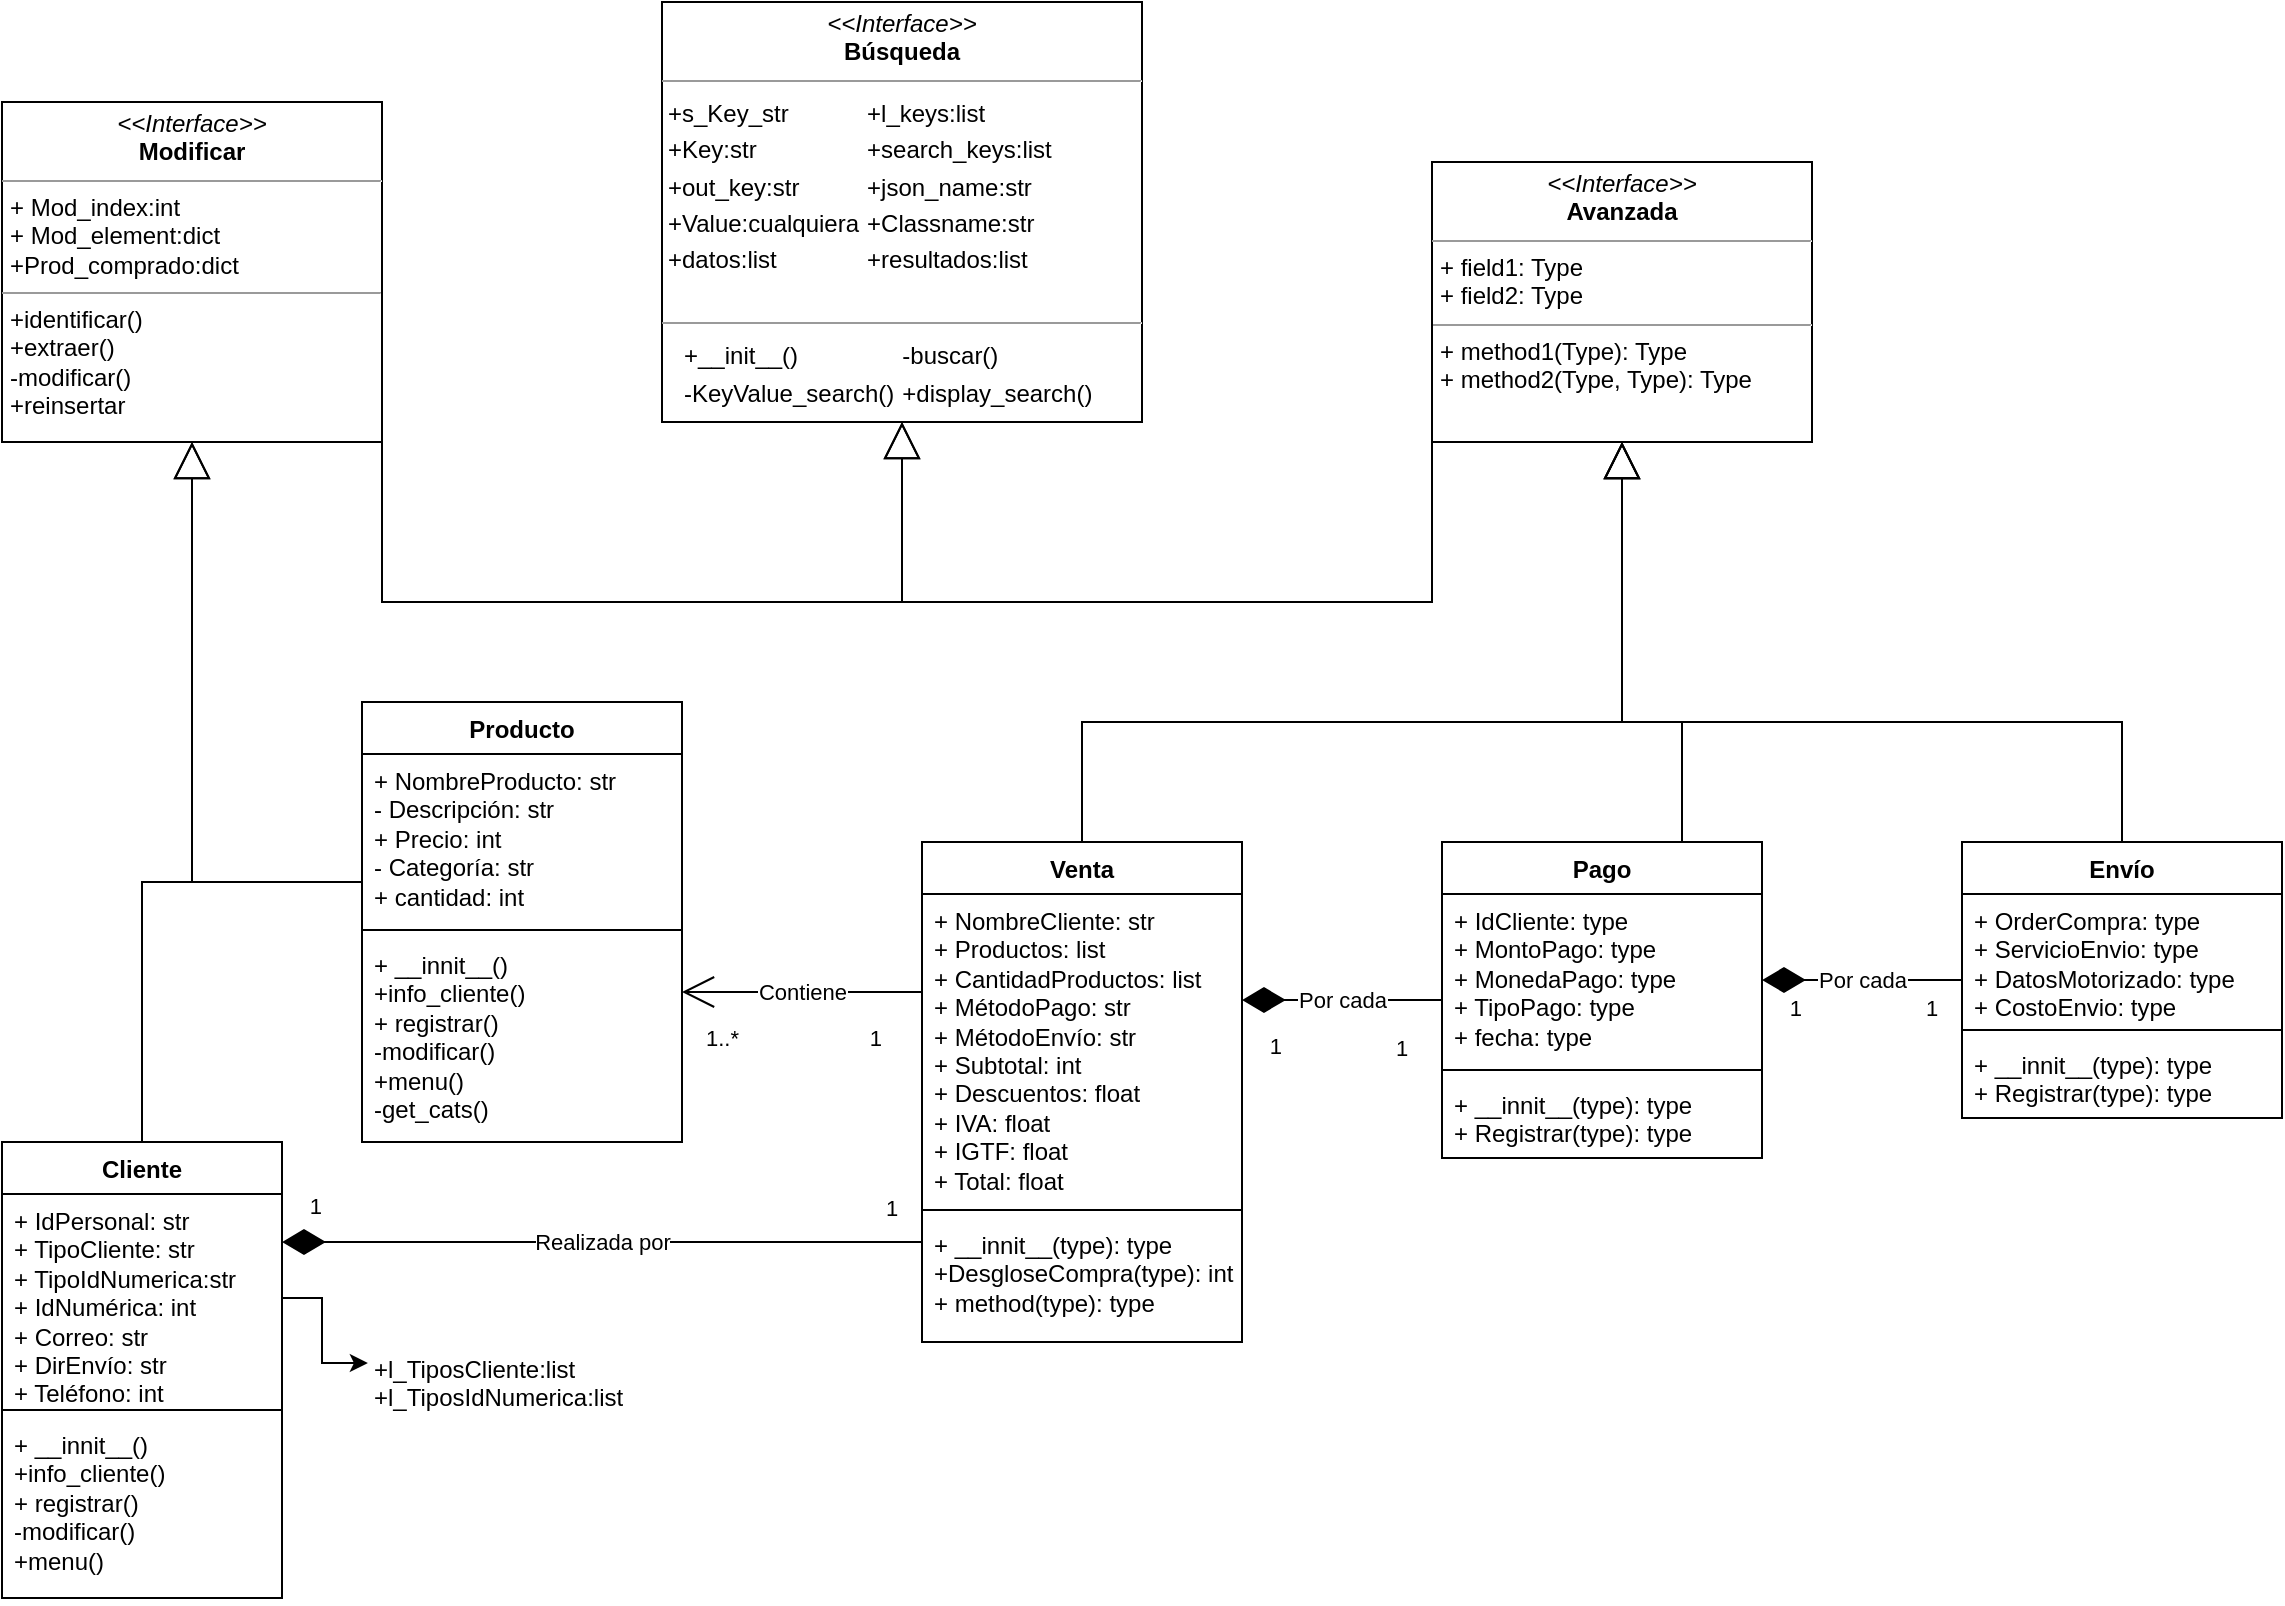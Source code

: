 <mxfile version="21.5.2" type="github">
  <diagram id="C5RBs43oDa-KdzZeNtuy" name="Page-1">
    <mxGraphModel dx="833" dy="454" grid="1" gridSize="10" guides="1" tooltips="1" connect="1" arrows="1" fold="1" page="1" pageScale="1" pageWidth="1169" pageHeight="827" math="0" shadow="0">
      <root>
        <mxCell id="WIyWlLk6GJQsqaUBKTNV-0" />
        <mxCell id="WIyWlLk6GJQsqaUBKTNV-1" parent="WIyWlLk6GJQsqaUBKTNV-0" />
        <mxCell id="B3_MCuhh_yEYDU53H7Zv-0" value="Producto" style="swimlane;fontStyle=1;align=center;verticalAlign=top;childLayout=stackLayout;horizontal=1;startSize=26;horizontalStack=0;resizeParent=1;resizeParentMax=0;resizeLast=0;collapsible=1;marginBottom=0;whiteSpace=wrap;html=1;rounded=0;" parent="WIyWlLk6GJQsqaUBKTNV-1" vertex="1">
          <mxGeometry x="200" y="360" width="160" height="220" as="geometry" />
        </mxCell>
        <mxCell id="B3_MCuhh_yEYDU53H7Zv-1" value="+ NombreProducto: str&lt;br&gt;- Descripción: str&lt;br&gt;+ Precio: int&lt;br&gt;- Categoría: str&lt;br&gt;+ cantidad: int" style="text;strokeColor=none;fillColor=none;align=left;verticalAlign=top;spacingLeft=4;spacingRight=4;overflow=hidden;rotatable=0;points=[[0,0.5],[1,0.5]];portConstraint=eastwest;whiteSpace=wrap;html=1;rounded=0;" parent="B3_MCuhh_yEYDU53H7Zv-0" vertex="1">
          <mxGeometry y="26" width="160" height="84" as="geometry" />
        </mxCell>
        <mxCell id="B3_MCuhh_yEYDU53H7Zv-2" value="" style="line;strokeWidth=1;fillColor=none;align=left;verticalAlign=middle;spacingTop=-1;spacingLeft=3;spacingRight=3;rotatable=0;labelPosition=right;points=[];portConstraint=eastwest;strokeColor=inherit;rounded=0;" parent="B3_MCuhh_yEYDU53H7Zv-0" vertex="1">
          <mxGeometry y="110" width="160" height="8" as="geometry" />
        </mxCell>
        <mxCell id="B3_MCuhh_yEYDU53H7Zv-3" value="+ __innit__()&lt;br style=&quot;border-color: var(--border-color);&quot;&gt;+info_cliente()&lt;br style=&quot;border-color: var(--border-color);&quot;&gt;+ registrar()&lt;br style=&quot;border-color: var(--border-color);&quot;&gt;-modificar()&lt;br style=&quot;border-color: var(--border-color);&quot;&gt;+menu()&lt;br&gt;-get_cats()" style="text;strokeColor=none;fillColor=none;align=left;verticalAlign=top;spacingLeft=4;spacingRight=4;overflow=hidden;rotatable=0;points=[[0,0.5],[1,0.5]];portConstraint=eastwest;whiteSpace=wrap;html=1;rounded=0;" parent="B3_MCuhh_yEYDU53H7Zv-0" vertex="1">
          <mxGeometry y="118" width="160" height="102" as="geometry" />
        </mxCell>
        <mxCell id="B3_MCuhh_yEYDU53H7Zv-8" value="Cliente" style="swimlane;fontStyle=1;align=center;verticalAlign=top;childLayout=stackLayout;horizontal=1;startSize=26;horizontalStack=0;resizeParent=1;resizeParentMax=0;resizeLast=0;collapsible=1;marginBottom=0;whiteSpace=wrap;html=1;rounded=0;" parent="WIyWlLk6GJQsqaUBKTNV-1" vertex="1">
          <mxGeometry x="20" y="580" width="140" height="228" as="geometry" />
        </mxCell>
        <mxCell id="B3_MCuhh_yEYDU53H7Zv-9" value="+ IdPersonal: str&lt;br&gt;+ TipoCliente: str&lt;br&gt;+ TipoIdNumerica:str&lt;br&gt;+ IdNumérica: int&lt;br&gt;+ Correo: str&lt;br&gt;+ DirEnvío: str&lt;br&gt;+ Teléfono: int" style="text;strokeColor=none;fillColor=none;align=left;verticalAlign=top;spacingLeft=4;spacingRight=4;overflow=hidden;rotatable=0;points=[[0,0.5],[1,0.5]];portConstraint=eastwest;whiteSpace=wrap;html=1;rounded=0;" parent="B3_MCuhh_yEYDU53H7Zv-8" vertex="1">
          <mxGeometry y="26" width="140" height="104" as="geometry" />
        </mxCell>
        <mxCell id="B3_MCuhh_yEYDU53H7Zv-10" value="" style="line;strokeWidth=1;fillColor=none;align=left;verticalAlign=middle;spacingTop=-1;spacingLeft=3;spacingRight=3;rotatable=0;labelPosition=right;points=[];portConstraint=eastwest;strokeColor=inherit;rounded=0;" parent="B3_MCuhh_yEYDU53H7Zv-8" vertex="1">
          <mxGeometry y="130" width="140" height="8" as="geometry" />
        </mxCell>
        <mxCell id="B3_MCuhh_yEYDU53H7Zv-11" value="+ __innit__()&lt;br&gt;+info_cliente()&lt;br style=&quot;border-color: var(--border-color);&quot;&gt;+ registrar()&lt;br&gt;-modificar()&lt;br&gt;+menu()" style="text;strokeColor=none;fillColor=none;align=left;verticalAlign=top;spacingLeft=4;spacingRight=4;overflow=hidden;rotatable=0;points=[[0,0.5],[1,0.5]];portConstraint=eastwest;whiteSpace=wrap;html=1;rounded=0;" parent="B3_MCuhh_yEYDU53H7Zv-8" vertex="1">
          <mxGeometry y="138" width="140" height="90" as="geometry" />
        </mxCell>
        <mxCell id="B3_MCuhh_yEYDU53H7Zv-12" value="Venta" style="swimlane;fontStyle=1;align=center;verticalAlign=top;childLayout=stackLayout;horizontal=1;startSize=26;horizontalStack=0;resizeParent=1;resizeParentMax=0;resizeLast=0;collapsible=1;marginBottom=0;whiteSpace=wrap;html=1;rounded=0;" parent="WIyWlLk6GJQsqaUBKTNV-1" vertex="1">
          <mxGeometry x="480" y="430" width="160" height="250" as="geometry" />
        </mxCell>
        <mxCell id="B3_MCuhh_yEYDU53H7Zv-13" value="+ NombreCliente: str&lt;br&gt;+ Productos: list&lt;br&gt;+ CantidadProductos: list&lt;br&gt;+ MétodoPago: str&lt;br&gt;+ MétodoEnvío: str&lt;br&gt;+ Subtotal: int&lt;br&gt;+ Descuentos: float&lt;br&gt;+ IVA: float&lt;br&gt;+ IGTF: float&lt;br&gt;+ Total: float" style="text;strokeColor=none;fillColor=none;align=left;verticalAlign=top;spacingLeft=4;spacingRight=4;overflow=hidden;rotatable=0;points=[[0,0.5],[1,0.5]];portConstraint=eastwest;whiteSpace=wrap;html=1;rounded=0;" parent="B3_MCuhh_yEYDU53H7Zv-12" vertex="1">
          <mxGeometry y="26" width="160" height="154" as="geometry" />
        </mxCell>
        <mxCell id="B3_MCuhh_yEYDU53H7Zv-14" value="" style="line;strokeWidth=1;fillColor=none;align=left;verticalAlign=middle;spacingTop=-1;spacingLeft=3;spacingRight=3;rotatable=0;labelPosition=right;points=[];portConstraint=eastwest;strokeColor=inherit;rounded=0;" parent="B3_MCuhh_yEYDU53H7Zv-12" vertex="1">
          <mxGeometry y="180" width="160" height="8" as="geometry" />
        </mxCell>
        <mxCell id="B3_MCuhh_yEYDU53H7Zv-15" value="+ __innit__(type): type&lt;br style=&quot;border-color: var(--border-color);&quot;&gt;+DesgloseCompra(type): int&lt;br&gt;+ method(type): type" style="text;strokeColor=none;fillColor=none;align=left;verticalAlign=top;spacingLeft=4;spacingRight=4;overflow=hidden;rotatable=0;points=[[0,0.5],[1,0.5]];portConstraint=eastwest;whiteSpace=wrap;html=1;rounded=0;" parent="B3_MCuhh_yEYDU53H7Zv-12" vertex="1">
          <mxGeometry y="188" width="160" height="62" as="geometry" />
        </mxCell>
        <mxCell id="B3_MCuhh_yEYDU53H7Zv-16" value="Pago" style="swimlane;fontStyle=1;align=center;verticalAlign=top;childLayout=stackLayout;horizontal=1;startSize=26;horizontalStack=0;resizeParent=1;resizeParentMax=0;resizeLast=0;collapsible=1;marginBottom=0;whiteSpace=wrap;html=1;rounded=0;" parent="WIyWlLk6GJQsqaUBKTNV-1" vertex="1">
          <mxGeometry x="740" y="430" width="160" height="158" as="geometry" />
        </mxCell>
        <mxCell id="B3_MCuhh_yEYDU53H7Zv-17" value="+ IdCliente: type&lt;br&gt;+ MontoPago: type&lt;br&gt;+ MonedaPago: type&lt;br&gt;+ TipoPago: type&lt;br&gt;+ fecha: type" style="text;strokeColor=none;fillColor=none;align=left;verticalAlign=top;spacingLeft=4;spacingRight=4;overflow=hidden;rotatable=0;points=[[0,0.5],[1,0.5]];portConstraint=eastwest;whiteSpace=wrap;html=1;rounded=0;" parent="B3_MCuhh_yEYDU53H7Zv-16" vertex="1">
          <mxGeometry y="26" width="160" height="84" as="geometry" />
        </mxCell>
        <mxCell id="B3_MCuhh_yEYDU53H7Zv-18" value="" style="line;strokeWidth=1;fillColor=none;align=left;verticalAlign=middle;spacingTop=-1;spacingLeft=3;spacingRight=3;rotatable=0;labelPosition=right;points=[];portConstraint=eastwest;strokeColor=inherit;rounded=0;" parent="B3_MCuhh_yEYDU53H7Zv-16" vertex="1">
          <mxGeometry y="110" width="160" height="8" as="geometry" />
        </mxCell>
        <mxCell id="B3_MCuhh_yEYDU53H7Zv-19" value="+ __innit__(type): type&lt;br style=&quot;border-color: var(--border-color);&quot;&gt;+ Registrar(type): type" style="text;strokeColor=none;fillColor=none;align=left;verticalAlign=top;spacingLeft=4;spacingRight=4;overflow=hidden;rotatable=0;points=[[0,0.5],[1,0.5]];portConstraint=eastwest;whiteSpace=wrap;html=1;rounded=0;" parent="B3_MCuhh_yEYDU53H7Zv-16" vertex="1">
          <mxGeometry y="118" width="160" height="40" as="geometry" />
        </mxCell>
        <mxCell id="B3_MCuhh_yEYDU53H7Zv-20" value="Envío" style="swimlane;fontStyle=1;align=center;verticalAlign=top;childLayout=stackLayout;horizontal=1;startSize=26;horizontalStack=0;resizeParent=1;resizeParentMax=0;resizeLast=0;collapsible=1;marginBottom=0;whiteSpace=wrap;html=1;rounded=0;" parent="WIyWlLk6GJQsqaUBKTNV-1" vertex="1">
          <mxGeometry x="1000" y="430" width="160" height="138" as="geometry" />
        </mxCell>
        <mxCell id="B3_MCuhh_yEYDU53H7Zv-21" value="+ OrderCompra: type&lt;br&gt;+ ServicioEnvio: type&lt;br&gt;+ DatosMotorizado: type&lt;br&gt;+ CostoEnvio: type" style="text;strokeColor=none;fillColor=none;align=left;verticalAlign=top;spacingLeft=4;spacingRight=4;overflow=hidden;rotatable=0;points=[[0,0.5],[1,0.5]];portConstraint=eastwest;whiteSpace=wrap;html=1;rounded=0;" parent="B3_MCuhh_yEYDU53H7Zv-20" vertex="1">
          <mxGeometry y="26" width="160" height="64" as="geometry" />
        </mxCell>
        <mxCell id="B3_MCuhh_yEYDU53H7Zv-22" value="" style="line;strokeWidth=1;fillColor=none;align=left;verticalAlign=middle;spacingTop=-1;spacingLeft=3;spacingRight=3;rotatable=0;labelPosition=right;points=[];portConstraint=eastwest;strokeColor=inherit;rounded=0;" parent="B3_MCuhh_yEYDU53H7Zv-20" vertex="1">
          <mxGeometry y="90" width="160" height="8" as="geometry" />
        </mxCell>
        <mxCell id="B3_MCuhh_yEYDU53H7Zv-23" value="+ __innit__(type): type&lt;br style=&quot;border-color: var(--border-color);&quot;&gt;+ Registrar(type): type" style="text;strokeColor=none;fillColor=none;align=left;verticalAlign=top;spacingLeft=4;spacingRight=4;overflow=hidden;rotatable=0;points=[[0,0.5],[1,0.5]];portConstraint=eastwest;whiteSpace=wrap;html=1;rounded=0;" parent="B3_MCuhh_yEYDU53H7Zv-20" vertex="1">
          <mxGeometry y="98" width="160" height="40" as="geometry" />
        </mxCell>
        <mxCell id="B3_MCuhh_yEYDU53H7Zv-28" value="Contiene" style="endArrow=none;html=1;endSize=12;startArrow=open;startSize=14;startFill=0;rounded=0;endFill=0;edgeStyle=elbowEdgeStyle;elbow=vertical;" parent="WIyWlLk6GJQsqaUBKTNV-1" source="B3_MCuhh_yEYDU53H7Zv-0" target="B3_MCuhh_yEYDU53H7Zv-12" edge="1">
          <mxGeometry relative="1" as="geometry">
            <mxPoint x="370" y="250" as="sourcePoint" />
            <mxPoint x="210" y="240" as="targetPoint" />
          </mxGeometry>
        </mxCell>
        <mxCell id="B3_MCuhh_yEYDU53H7Zv-29" value="1..*" style="edgeLabel;resizable=0;html=1;align=left;verticalAlign=top;rounded=0;" parent="B3_MCuhh_yEYDU53H7Zv-28" connectable="0" vertex="1">
          <mxGeometry x="-1" relative="1" as="geometry">
            <mxPoint x="10" y="10" as="offset" />
          </mxGeometry>
        </mxCell>
        <mxCell id="B3_MCuhh_yEYDU53H7Zv-30" value="1" style="edgeLabel;resizable=0;html=1;align=right;verticalAlign=top;rounded=0;" parent="B3_MCuhh_yEYDU53H7Zv-28" connectable="0" vertex="1">
          <mxGeometry x="1" relative="1" as="geometry">
            <mxPoint x="-20" y="10" as="offset" />
          </mxGeometry>
        </mxCell>
        <mxCell id="B3_MCuhh_yEYDU53H7Zv-32" value="Realizada por" style="endArrow=diamondThin;html=1;endSize=19;startArrow=none;startSize=14;startFill=0;rounded=0;endFill=1;edgeStyle=elbowEdgeStyle;elbow=vertical;" parent="WIyWlLk6GJQsqaUBKTNV-1" source="B3_MCuhh_yEYDU53H7Zv-12" target="B3_MCuhh_yEYDU53H7Zv-8" edge="1">
          <mxGeometry relative="1" as="geometry">
            <mxPoint x="220" y="170" as="sourcePoint" />
            <mxPoint x="274" y="250" as="targetPoint" />
          </mxGeometry>
        </mxCell>
        <mxCell id="B3_MCuhh_yEYDU53H7Zv-33" value="1" style="edgeLabel;resizable=0;html=1;align=left;verticalAlign=top;rounded=0;" parent="B3_MCuhh_yEYDU53H7Zv-32" connectable="0" vertex="1">
          <mxGeometry x="-1" relative="1" as="geometry">
            <mxPoint x="-20" y="-30" as="offset" />
          </mxGeometry>
        </mxCell>
        <mxCell id="B3_MCuhh_yEYDU53H7Zv-34" value="1" style="edgeLabel;resizable=0;html=1;align=right;verticalAlign=top;rounded=0;" parent="B3_MCuhh_yEYDU53H7Zv-32" connectable="0" vertex="1">
          <mxGeometry x="1" relative="1" as="geometry">
            <mxPoint x="20" y="-31" as="offset" />
          </mxGeometry>
        </mxCell>
        <mxCell id="BO6vHb2AmjwuJ8FlZ0Uy-1" value="Por cada" style="endArrow=diamondThin;html=1;endSize=19;startArrow=none;startSize=14;startFill=0;rounded=0;endFill=1;edgeStyle=elbowEdgeStyle;elbow=vertical;" parent="WIyWlLk6GJQsqaUBKTNV-1" source="B3_MCuhh_yEYDU53H7Zv-16" target="B3_MCuhh_yEYDU53H7Zv-12" edge="1">
          <mxGeometry relative="1" as="geometry">
            <mxPoint x="590" y="340" as="sourcePoint" />
            <mxPoint x="690" y="480" as="targetPoint" />
          </mxGeometry>
        </mxCell>
        <mxCell id="BO6vHb2AmjwuJ8FlZ0Uy-2" value="1" style="edgeLabel;resizable=0;html=1;align=left;verticalAlign=top;rounded=0;" parent="BO6vHb2AmjwuJ8FlZ0Uy-1" connectable="0" vertex="1">
          <mxGeometry x="-1" relative="1" as="geometry">
            <mxPoint x="-25" y="11" as="offset" />
          </mxGeometry>
        </mxCell>
        <mxCell id="BO6vHb2AmjwuJ8FlZ0Uy-3" value="1" style="edgeLabel;resizable=0;html=1;align=right;verticalAlign=top;rounded=0;" parent="BO6vHb2AmjwuJ8FlZ0Uy-1" connectable="0" vertex="1">
          <mxGeometry x="1" relative="1" as="geometry">
            <mxPoint x="20" y="10" as="offset" />
          </mxGeometry>
        </mxCell>
        <mxCell id="BO6vHb2AmjwuJ8FlZ0Uy-4" value="Por cada" style="endArrow=diamondThin;html=1;endSize=19;startArrow=none;startSize=14;startFill=0;rounded=0;endFill=1;edgeStyle=elbowEdgeStyle;elbow=vertical;" parent="WIyWlLk6GJQsqaUBKTNV-1" source="B3_MCuhh_yEYDU53H7Zv-20" target="B3_MCuhh_yEYDU53H7Zv-16" edge="1">
          <mxGeometry relative="1" as="geometry">
            <mxPoint x="581" y="496" as="sourcePoint" />
            <mxPoint x="480" y="266" as="targetPoint" />
          </mxGeometry>
        </mxCell>
        <mxCell id="BO6vHb2AmjwuJ8FlZ0Uy-5" value="1" style="edgeLabel;resizable=0;html=1;align=left;verticalAlign=top;rounded=0;" parent="BO6vHb2AmjwuJ8FlZ0Uy-4" connectable="0" vertex="1">
          <mxGeometry x="-1" relative="1" as="geometry">
            <mxPoint x="-20" y="1" as="offset" />
          </mxGeometry>
        </mxCell>
        <mxCell id="BO6vHb2AmjwuJ8FlZ0Uy-6" value="1" style="edgeLabel;resizable=0;html=1;align=right;verticalAlign=top;rounded=0;" parent="BO6vHb2AmjwuJ8FlZ0Uy-4" connectable="0" vertex="1">
          <mxGeometry x="1" relative="1" as="geometry">
            <mxPoint x="20" y="1" as="offset" />
          </mxGeometry>
        </mxCell>
        <mxCell id="BO6vHb2AmjwuJ8FlZ0Uy-7" value="&lt;p style=&quot;margin:0px;margin-top:4px;text-align:center;&quot;&gt;&lt;i&gt;&amp;lt;&amp;lt;Interface&amp;gt;&amp;gt;&lt;/i&gt;&lt;br&gt;&lt;b&gt;Búsqueda&lt;/b&gt;&lt;/p&gt;&lt;hr size=&quot;1&quot;&gt;&lt;table style=&quot;background-color: initial;&quot;&gt;&lt;tbody&gt;&lt;tr&gt;&lt;td&gt;+s_Key_str&lt;br&gt;&lt;/td&gt;&lt;td&gt;+l_keys:list&lt;br&gt;&lt;/td&gt;&lt;/tr&gt;&lt;tr&gt;&lt;td&gt;+Key:str&lt;br&gt;&lt;/td&gt;&lt;td&gt;+search_keys:list&lt;br&gt;&lt;/td&gt;&lt;/tr&gt;&lt;tr&gt;&lt;td&gt;+out_key:str&lt;br&gt;&lt;/td&gt;&lt;td&gt;+json_name:str&lt;br&gt;&lt;/td&gt;&lt;/tr&gt;&lt;tr&gt;&lt;td&gt;+Value:cualquiera&lt;br&gt;&lt;/td&gt;&lt;td&gt;+Classname:str&lt;br&gt;&lt;/td&gt;&lt;/tr&gt;&lt;tr&gt;&lt;td&gt;+datos:list&lt;br&gt;&lt;/td&gt;&lt;td&gt;+resultados:list&lt;br&gt;&lt;/td&gt;&lt;/tr&gt;&lt;/tbody&gt;&lt;/table&gt;&lt;p style=&quot;margin:0px;margin-left:4px;&quot;&gt;&lt;br&gt;&lt;/p&gt;&lt;hr size=&quot;1&quot;&gt;&lt;table style=&quot;background-color: initial;&quot;&gt;&lt;tbody&gt;&lt;tr&gt;&lt;td&gt;&lt;br&gt;&lt;/td&gt;&lt;td&gt;&lt;br&gt;&lt;/td&gt;&lt;td&gt;+__init__()&lt;br&gt;&lt;/td&gt;&lt;td&gt;-buscar()&lt;br&gt;&lt;/td&gt;&lt;/tr&gt;&lt;tr&gt;&lt;td&gt;&lt;br&gt;&lt;/td&gt;&lt;td&gt;&lt;br&gt;&lt;/td&gt;&lt;td&gt;-KeyValue_search()&lt;br&gt;&lt;/td&gt;&lt;td&gt;+display_search()&lt;br&gt;&lt;/td&gt;&lt;/tr&gt;&lt;/tbody&gt;&lt;/table&gt;&lt;p style=&quot;margin:0px;margin-left:4px;&quot;&gt;&lt;br&gt;&lt;/p&gt;" style="verticalAlign=top;align=left;overflow=fill;fontSize=12;fontFamily=Helvetica;html=1;whiteSpace=wrap;" parent="WIyWlLk6GJQsqaUBKTNV-1" vertex="1">
          <mxGeometry x="350" y="10" width="240" height="210" as="geometry" />
        </mxCell>
        <mxCell id="wiMIh-2JfZP-Tpztm4kt-0" value="&lt;p style=&quot;margin:0px;margin-top:4px;text-align:center;&quot;&gt;&lt;i&gt;&amp;lt;&amp;lt;Interface&amp;gt;&amp;gt;&lt;/i&gt;&lt;br&gt;&lt;b&gt;Modificar&lt;/b&gt;&lt;/p&gt;&lt;hr size=&quot;1&quot;&gt;&lt;p style=&quot;margin:0px;margin-left:4px;&quot;&gt;+ Mod_index:int&lt;br&gt;+ Mod_element:dict&lt;/p&gt;&lt;p style=&quot;margin:0px;margin-left:4px;&quot;&gt;+Prod_comprado:dict&lt;/p&gt;&lt;hr size=&quot;1&quot;&gt;&lt;p style=&quot;margin:0px;margin-left:4px;&quot;&gt;+identificar()&lt;/p&gt;&lt;p style=&quot;margin:0px;margin-left:4px;&quot;&gt;+extraer()&lt;/p&gt;&lt;p style=&quot;margin:0px;margin-left:4px;&quot;&gt;-modificar()&lt;/p&gt;&lt;p style=&quot;margin:0px;margin-left:4px;&quot;&gt;+reinsertar&lt;/p&gt;" style="verticalAlign=top;align=left;overflow=fill;fontSize=12;fontFamily=Helvetica;html=1;whiteSpace=wrap;" parent="WIyWlLk6GJQsqaUBKTNV-1" vertex="1">
          <mxGeometry x="20" y="60" width="190" height="170" as="geometry" />
        </mxCell>
        <mxCell id="wiMIh-2JfZP-Tpztm4kt-1" value="&lt;p style=&quot;margin:0px;margin-top:4px;text-align:center;&quot;&gt;&lt;i&gt;&amp;lt;&amp;lt;Interface&amp;gt;&amp;gt;&lt;/i&gt;&lt;br&gt;&lt;b&gt;Avanzada&lt;/b&gt;&lt;/p&gt;&lt;hr size=&quot;1&quot;&gt;&lt;p style=&quot;margin:0px;margin-left:4px;&quot;&gt;+ field1: Type&lt;br&gt;+ field2: Type&lt;/p&gt;&lt;hr size=&quot;1&quot;&gt;&lt;p style=&quot;margin:0px;margin-left:4px;&quot;&gt;+ method1(Type): Type&lt;br&gt;+ method2(Type, Type): Type&lt;/p&gt;" style="verticalAlign=top;align=left;overflow=fill;fontSize=12;fontFamily=Helvetica;html=1;whiteSpace=wrap;" parent="WIyWlLk6GJQsqaUBKTNV-1" vertex="1">
          <mxGeometry x="735" y="90" width="190" height="140" as="geometry" />
        </mxCell>
        <mxCell id="wiMIh-2JfZP-Tpztm4kt-2" value="" style="endArrow=block;endSize=16;endFill=0;html=1;rounded=0;targetPerimeterSpacing=0;sourcePerimeterSpacing=0;startSize=6;entryX=0.5;entryY=1;entryDx=0;entryDy=0;exitX=0;exitY=0.5;exitDx=0;exitDy=0;edgeStyle=elbowEdgeStyle;elbow=vertical;" parent="WIyWlLk6GJQsqaUBKTNV-1" source="wiMIh-2JfZP-Tpztm4kt-1" target="BO6vHb2AmjwuJ8FlZ0Uy-7" edge="1">
          <mxGeometry width="160" relative="1" as="geometry">
            <mxPoint x="393.57" y="310" as="sourcePoint" />
            <mxPoint x="396.427" y="210" as="targetPoint" />
            <Array as="points">
              <mxPoint x="485" y="310" />
            </Array>
          </mxGeometry>
        </mxCell>
        <mxCell id="wiMIh-2JfZP-Tpztm4kt-5" value="" style="endArrow=block;endSize=16;endFill=0;html=1;rounded=0;targetPerimeterSpacing=0;sourcePerimeterSpacing=0;startSize=6;movable=1;resizable=1;rotatable=1;deletable=1;editable=1;locked=0;connectable=1;strokeColor=default;shadow=0;entryX=0.5;entryY=1;entryDx=0;entryDy=0;exitX=1;exitY=0.5;exitDx=0;exitDy=0;edgeStyle=elbowEdgeStyle;elbow=vertical;" parent="WIyWlLk6GJQsqaUBKTNV-1" source="wiMIh-2JfZP-Tpztm4kt-0" target="BO6vHb2AmjwuJ8FlZ0Uy-7" edge="1">
          <mxGeometry width="160" relative="1" as="geometry">
            <mxPoint x="340" y="390" as="sourcePoint" />
            <mxPoint x="400" y="310" as="targetPoint" />
            <Array as="points">
              <mxPoint x="370" y="310" />
            </Array>
          </mxGeometry>
        </mxCell>
        <mxCell id="wiMIh-2JfZP-Tpztm4kt-11" value="" style="endArrow=block;endSize=16;endFill=0;html=1;rounded=0;targetPerimeterSpacing=0;sourcePerimeterSpacing=0;startSize=6;movable=1;resizable=1;rotatable=1;deletable=1;editable=1;locked=0;connectable=1;strokeColor=default;shadow=0;entryX=0.5;entryY=1;entryDx=0;entryDy=0;exitX=0.5;exitY=0;exitDx=0;exitDy=0;edgeStyle=elbowEdgeStyle;elbow=vertical;" parent="WIyWlLk6GJQsqaUBKTNV-1" source="B3_MCuhh_yEYDU53H7Zv-12" target="wiMIh-2JfZP-Tpztm4kt-1" edge="1">
          <mxGeometry width="160" relative="1" as="geometry">
            <mxPoint x="640" y="340" as="sourcePoint" />
            <mxPoint x="890" y="330" as="targetPoint" />
            <Array as="points">
              <mxPoint x="830" y="370" />
            </Array>
          </mxGeometry>
        </mxCell>
        <mxCell id="wiMIh-2JfZP-Tpztm4kt-12" value="" style="endArrow=block;endSize=16;endFill=0;html=1;rounded=0;targetPerimeterSpacing=0;sourcePerimeterSpacing=0;startSize=6;movable=1;resizable=1;rotatable=1;deletable=1;editable=1;locked=0;connectable=1;strokeColor=default;shadow=0;entryX=0.5;entryY=1;entryDx=0;entryDy=0;edgeStyle=elbowEdgeStyle;elbow=vertical;" parent="WIyWlLk6GJQsqaUBKTNV-1" source="B3_MCuhh_yEYDU53H7Zv-16" target="wiMIh-2JfZP-Tpztm4kt-1" edge="1">
          <mxGeometry width="160" relative="1" as="geometry">
            <mxPoint x="610" y="410" as="sourcePoint" />
            <mxPoint x="870" y="340" as="targetPoint" />
            <Array as="points">
              <mxPoint x="860" y="370" />
            </Array>
          </mxGeometry>
        </mxCell>
        <mxCell id="wiMIh-2JfZP-Tpztm4kt-13" value="" style="endArrow=block;endSize=16;endFill=0;html=1;rounded=0;targetPerimeterSpacing=0;sourcePerimeterSpacing=0;startSize=6;movable=1;resizable=1;rotatable=1;deletable=1;editable=1;locked=0;connectable=1;strokeColor=default;shadow=0;entryX=0.5;entryY=1;entryDx=0;entryDy=0;edgeStyle=elbowEdgeStyle;elbow=vertical;" parent="WIyWlLk6GJQsqaUBKTNV-1" source="B3_MCuhh_yEYDU53H7Zv-20" target="wiMIh-2JfZP-Tpztm4kt-1" edge="1">
          <mxGeometry width="160" relative="1" as="geometry">
            <mxPoint x="840" y="440" as="sourcePoint" />
            <mxPoint x="910" y="330" as="targetPoint" />
            <Array as="points">
              <mxPoint x="830" y="370" />
            </Array>
          </mxGeometry>
        </mxCell>
        <mxCell id="wiMIh-2JfZP-Tpztm4kt-14" value="" style="endArrow=block;endSize=16;endFill=0;html=1;rounded=0;targetPerimeterSpacing=0;sourcePerimeterSpacing=0;startSize=6;movable=1;resizable=1;rotatable=1;deletable=1;editable=1;locked=0;connectable=1;strokeColor=default;shadow=0;elbow=vertical;entryX=0.5;entryY=1;entryDx=0;entryDy=0;exitX=0.5;exitY=0;exitDx=0;exitDy=0;edgeStyle=elbowEdgeStyle;" parent="WIyWlLk6GJQsqaUBKTNV-1" source="B3_MCuhh_yEYDU53H7Zv-8" target="wiMIh-2JfZP-Tpztm4kt-0" edge="1">
          <mxGeometry width="160" relative="1" as="geometry">
            <mxPoint x="570" y="370" as="sourcePoint" />
            <mxPoint x="500" y="300" as="targetPoint" />
            <Array as="points">
              <mxPoint x="150" y="450" />
            </Array>
          </mxGeometry>
        </mxCell>
        <mxCell id="wiMIh-2JfZP-Tpztm4kt-15" value="" style="endArrow=block;endSize=16;endFill=0;html=1;rounded=0;targetPerimeterSpacing=0;sourcePerimeterSpacing=0;startSize=6;movable=1;resizable=1;rotatable=1;deletable=1;editable=1;locked=0;connectable=1;strokeColor=default;shadow=0;elbow=vertical;entryX=0.5;entryY=1;entryDx=0;entryDy=0;edgeStyle=elbowEdgeStyle;" parent="WIyWlLk6GJQsqaUBKTNV-1" source="B3_MCuhh_yEYDU53H7Zv-0" target="wiMIh-2JfZP-Tpztm4kt-0" edge="1">
          <mxGeometry width="160" relative="1" as="geometry">
            <mxPoint x="150" y="620" as="sourcePoint" />
            <mxPoint x="165" y="310" as="targetPoint" />
            <Array as="points">
              <mxPoint x="110" y="450" />
            </Array>
          </mxGeometry>
        </mxCell>
        <mxCell id="r4VkA0C6aDcxrOjHeQfj-1" value="+l_TiposCliente:list&lt;br&gt;+l_TiposIdNumerica:list&lt;br&gt;" style="text;strokeColor=none;fillColor=none;align=left;verticalAlign=top;spacingLeft=4;spacingRight=4;overflow=hidden;rotatable=0;points=[[0,0.5],[1,0.5]];portConstraint=eastwest;whiteSpace=wrap;html=1;rounded=0;" vertex="1" parent="WIyWlLk6GJQsqaUBKTNV-1">
          <mxGeometry x="200" y="680" width="140" height="50" as="geometry" />
        </mxCell>
        <mxCell id="r4VkA0C6aDcxrOjHeQfj-3" style="edgeStyle=orthogonalEdgeStyle;rounded=0;orthogonalLoop=1;jettySize=auto;html=1;entryX=0.021;entryY=0.21;entryDx=0;entryDy=0;entryPerimeter=0;" edge="1" parent="WIyWlLk6GJQsqaUBKTNV-1" source="B3_MCuhh_yEYDU53H7Zv-9" target="r4VkA0C6aDcxrOjHeQfj-1">
          <mxGeometry relative="1" as="geometry" />
        </mxCell>
      </root>
    </mxGraphModel>
  </diagram>
</mxfile>

